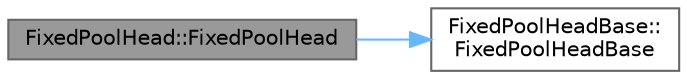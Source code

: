 digraph "FixedPoolHead::FixedPoolHead"
{
 // LATEX_PDF_SIZE
  bgcolor="transparent";
  edge [fontname=Helvetica,fontsize=10,labelfontname=Helvetica,labelfontsize=10];
  node [fontname=Helvetica,fontsize=10,shape=box,height=0.2,width=0.4];
  rankdir="LR";
  Node1 [id="Node000001",label="FixedPoolHead::FixedPoolHead",height=0.2,width=0.4,color="gray40", fillcolor="grey60", style="filled", fontcolor="black",tooltip=" "];
  Node1 -> Node2 [id="edge1_Node000001_Node000002",color="steelblue1",style="solid",tooltip=" "];
  Node2 [id="Node000002",label="FixedPoolHeadBase::\lFixedPoolHeadBase",height=0.2,width=0.4,color="grey40", fillcolor="white", style="filled",URL="$class_fixed_pool_head_base.html#a511eca44253f150ef7b1d0ebd8c2c32f",tooltip=" "];
}
